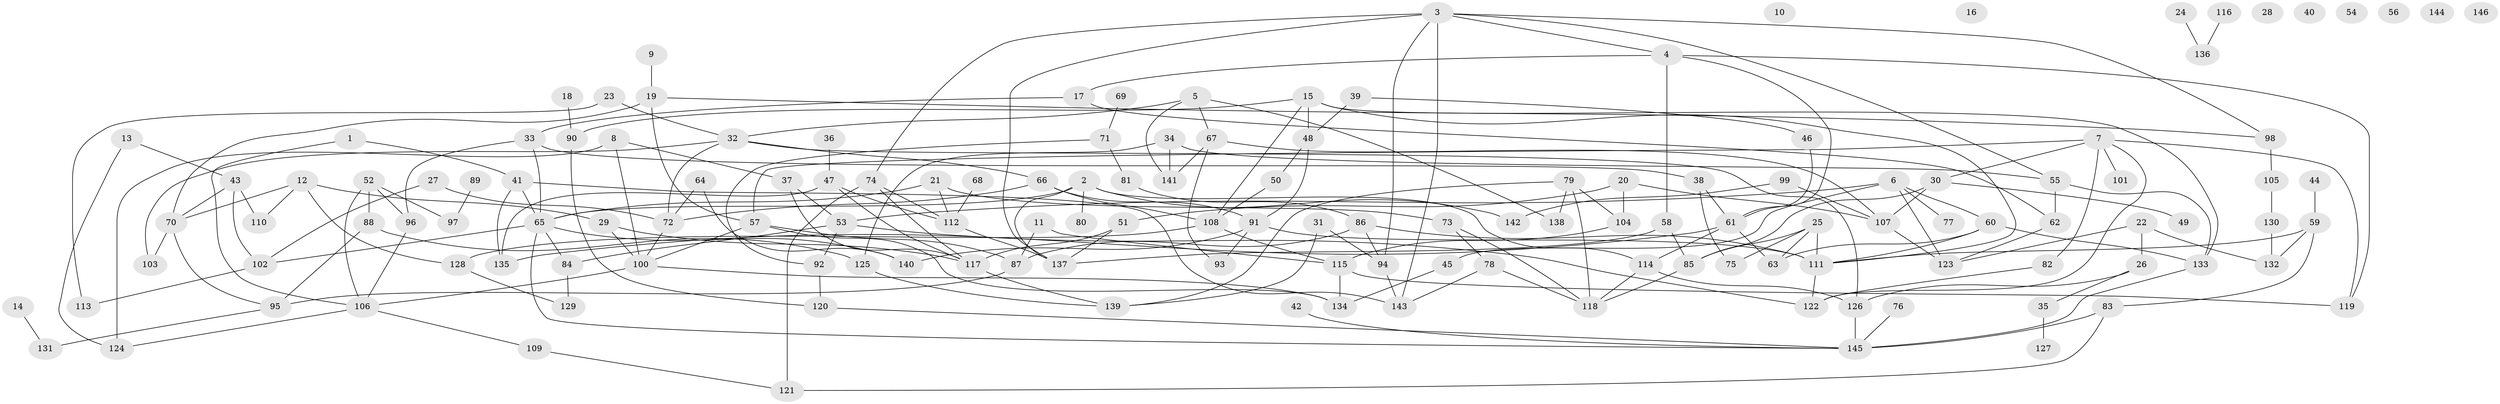 // coarse degree distribution, {6: 0.029411764705882353, 5: 0.12745098039215685, 7: 0.08823529411764706, 4: 0.12745098039215685, 3: 0.20588235294117646, 0: 0.0784313725490196, 2: 0.1568627450980392, 1: 0.12745098039215685, 10: 0.00980392156862745, 9: 0.0196078431372549, 8: 0.029411764705882353}
// Generated by graph-tools (version 1.1) at 2025/23/03/03/25 07:23:28]
// undirected, 146 vertices, 224 edges
graph export_dot {
graph [start="1"]
  node [color=gray90,style=filled];
  1;
  2;
  3;
  4;
  5;
  6;
  7;
  8;
  9;
  10;
  11;
  12;
  13;
  14;
  15;
  16;
  17;
  18;
  19;
  20;
  21;
  22;
  23;
  24;
  25;
  26;
  27;
  28;
  29;
  30;
  31;
  32;
  33;
  34;
  35;
  36;
  37;
  38;
  39;
  40;
  41;
  42;
  43;
  44;
  45;
  46;
  47;
  48;
  49;
  50;
  51;
  52;
  53;
  54;
  55;
  56;
  57;
  58;
  59;
  60;
  61;
  62;
  63;
  64;
  65;
  66;
  67;
  68;
  69;
  70;
  71;
  72;
  73;
  74;
  75;
  76;
  77;
  78;
  79;
  80;
  81;
  82;
  83;
  84;
  85;
  86;
  87;
  88;
  89;
  90;
  91;
  92;
  93;
  94;
  95;
  96;
  97;
  98;
  99;
  100;
  101;
  102;
  103;
  104;
  105;
  106;
  107;
  108;
  109;
  110;
  111;
  112;
  113;
  114;
  115;
  116;
  117;
  118;
  119;
  120;
  121;
  122;
  123;
  124;
  125;
  126;
  127;
  128;
  129;
  130;
  131;
  132;
  133;
  134;
  135;
  136;
  137;
  138;
  139;
  140;
  141;
  142;
  143;
  144;
  145;
  146;
  1 -- 41;
  1 -- 106;
  2 -- 65;
  2 -- 80;
  2 -- 114;
  2 -- 137;
  2 -- 142;
  3 -- 4;
  3 -- 55;
  3 -- 74;
  3 -- 94;
  3 -- 98;
  3 -- 137;
  3 -- 143;
  4 -- 17;
  4 -- 58;
  4 -- 61;
  4 -- 119;
  5 -- 32;
  5 -- 67;
  5 -- 138;
  5 -- 141;
  6 -- 45;
  6 -- 53;
  6 -- 60;
  6 -- 77;
  6 -- 123;
  7 -- 30;
  7 -- 57;
  7 -- 82;
  7 -- 101;
  7 -- 119;
  7 -- 122;
  8 -- 37;
  8 -- 100;
  8 -- 124;
  9 -- 19;
  11 -- 87;
  11 -- 115;
  12 -- 29;
  12 -- 70;
  12 -- 110;
  12 -- 128;
  13 -- 43;
  13 -- 124;
  14 -- 131;
  15 -- 48;
  15 -- 90;
  15 -- 108;
  15 -- 111;
  15 -- 133;
  17 -- 33;
  17 -- 62;
  18 -- 90;
  19 -- 57;
  19 -- 70;
  19 -- 98;
  20 -- 51;
  20 -- 104;
  20 -- 107;
  21 -- 65;
  21 -- 73;
  21 -- 112;
  22 -- 26;
  22 -- 123;
  22 -- 132;
  23 -- 32;
  23 -- 113;
  24 -- 136;
  25 -- 63;
  25 -- 75;
  25 -- 85;
  25 -- 111;
  26 -- 35;
  26 -- 126;
  27 -- 72;
  27 -- 102;
  29 -- 100;
  29 -- 117;
  30 -- 49;
  30 -- 85;
  30 -- 107;
  31 -- 94;
  31 -- 139;
  32 -- 66;
  32 -- 72;
  32 -- 103;
  32 -- 126;
  33 -- 38;
  33 -- 65;
  33 -- 96;
  34 -- 55;
  34 -- 125;
  34 -- 141;
  35 -- 127;
  36 -- 47;
  37 -- 53;
  37 -- 117;
  38 -- 61;
  38 -- 75;
  39 -- 46;
  39 -- 48;
  41 -- 65;
  41 -- 135;
  41 -- 143;
  42 -- 145;
  43 -- 70;
  43 -- 102;
  43 -- 110;
  44 -- 59;
  45 -- 134;
  46 -- 61;
  47 -- 112;
  47 -- 117;
  47 -- 135;
  48 -- 50;
  48 -- 91;
  50 -- 108;
  51 -- 117;
  51 -- 137;
  52 -- 88;
  52 -- 96;
  52 -- 97;
  52 -- 106;
  53 -- 84;
  53 -- 92;
  53 -- 122;
  55 -- 62;
  55 -- 133;
  57 -- 87;
  57 -- 100;
  57 -- 134;
  58 -- 85;
  58 -- 137;
  59 -- 83;
  59 -- 111;
  59 -- 132;
  60 -- 63;
  60 -- 111;
  60 -- 133;
  61 -- 63;
  61 -- 114;
  61 -- 135;
  62 -- 123;
  64 -- 72;
  64 -- 140;
  65 -- 84;
  65 -- 102;
  65 -- 140;
  65 -- 145;
  66 -- 72;
  66 -- 91;
  66 -- 108;
  67 -- 93;
  67 -- 107;
  67 -- 141;
  68 -- 112;
  69 -- 71;
  70 -- 95;
  70 -- 103;
  71 -- 81;
  71 -- 92;
  72 -- 100;
  73 -- 78;
  73 -- 118;
  74 -- 112;
  74 -- 117;
  74 -- 121;
  76 -- 145;
  78 -- 118;
  78 -- 143;
  79 -- 104;
  79 -- 118;
  79 -- 138;
  79 -- 139;
  81 -- 86;
  82 -- 122;
  83 -- 121;
  83 -- 145;
  84 -- 129;
  85 -- 118;
  86 -- 87;
  86 -- 94;
  86 -- 111;
  87 -- 95;
  88 -- 95;
  88 -- 125;
  89 -- 97;
  90 -- 120;
  91 -- 93;
  91 -- 111;
  91 -- 140;
  92 -- 120;
  94 -- 143;
  95 -- 131;
  96 -- 106;
  98 -- 105;
  99 -- 107;
  99 -- 142;
  100 -- 106;
  100 -- 134;
  102 -- 113;
  104 -- 115;
  105 -- 130;
  106 -- 109;
  106 -- 124;
  107 -- 123;
  108 -- 115;
  108 -- 128;
  109 -- 121;
  111 -- 122;
  112 -- 137;
  114 -- 118;
  114 -- 126;
  115 -- 119;
  115 -- 134;
  116 -- 136;
  117 -- 139;
  120 -- 145;
  125 -- 139;
  126 -- 145;
  128 -- 129;
  130 -- 132;
  133 -- 145;
}
